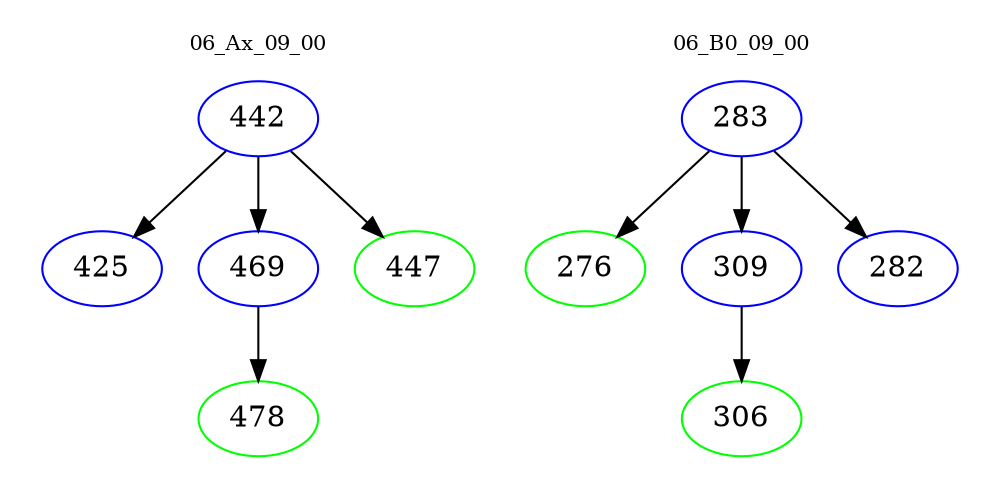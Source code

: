 digraph{
subgraph cluster_0 {
color = white
label = "06_Ax_09_00";
fontsize=10;
T0_442 [label="442", color="blue"]
T0_442 -> T0_425 [color="black"]
T0_425 [label="425", color="blue"]
T0_442 -> T0_469 [color="black"]
T0_469 [label="469", color="blue"]
T0_469 -> T0_478 [color="black"]
T0_478 [label="478", color="green"]
T0_442 -> T0_447 [color="black"]
T0_447 [label="447", color="green"]
}
subgraph cluster_1 {
color = white
label = "06_B0_09_00";
fontsize=10;
T1_283 [label="283", color="blue"]
T1_283 -> T1_276 [color="black"]
T1_276 [label="276", color="green"]
T1_283 -> T1_309 [color="black"]
T1_309 [label="309", color="blue"]
T1_309 -> T1_306 [color="black"]
T1_306 [label="306", color="green"]
T1_283 -> T1_282 [color="black"]
T1_282 [label="282", color="blue"]
}
}
